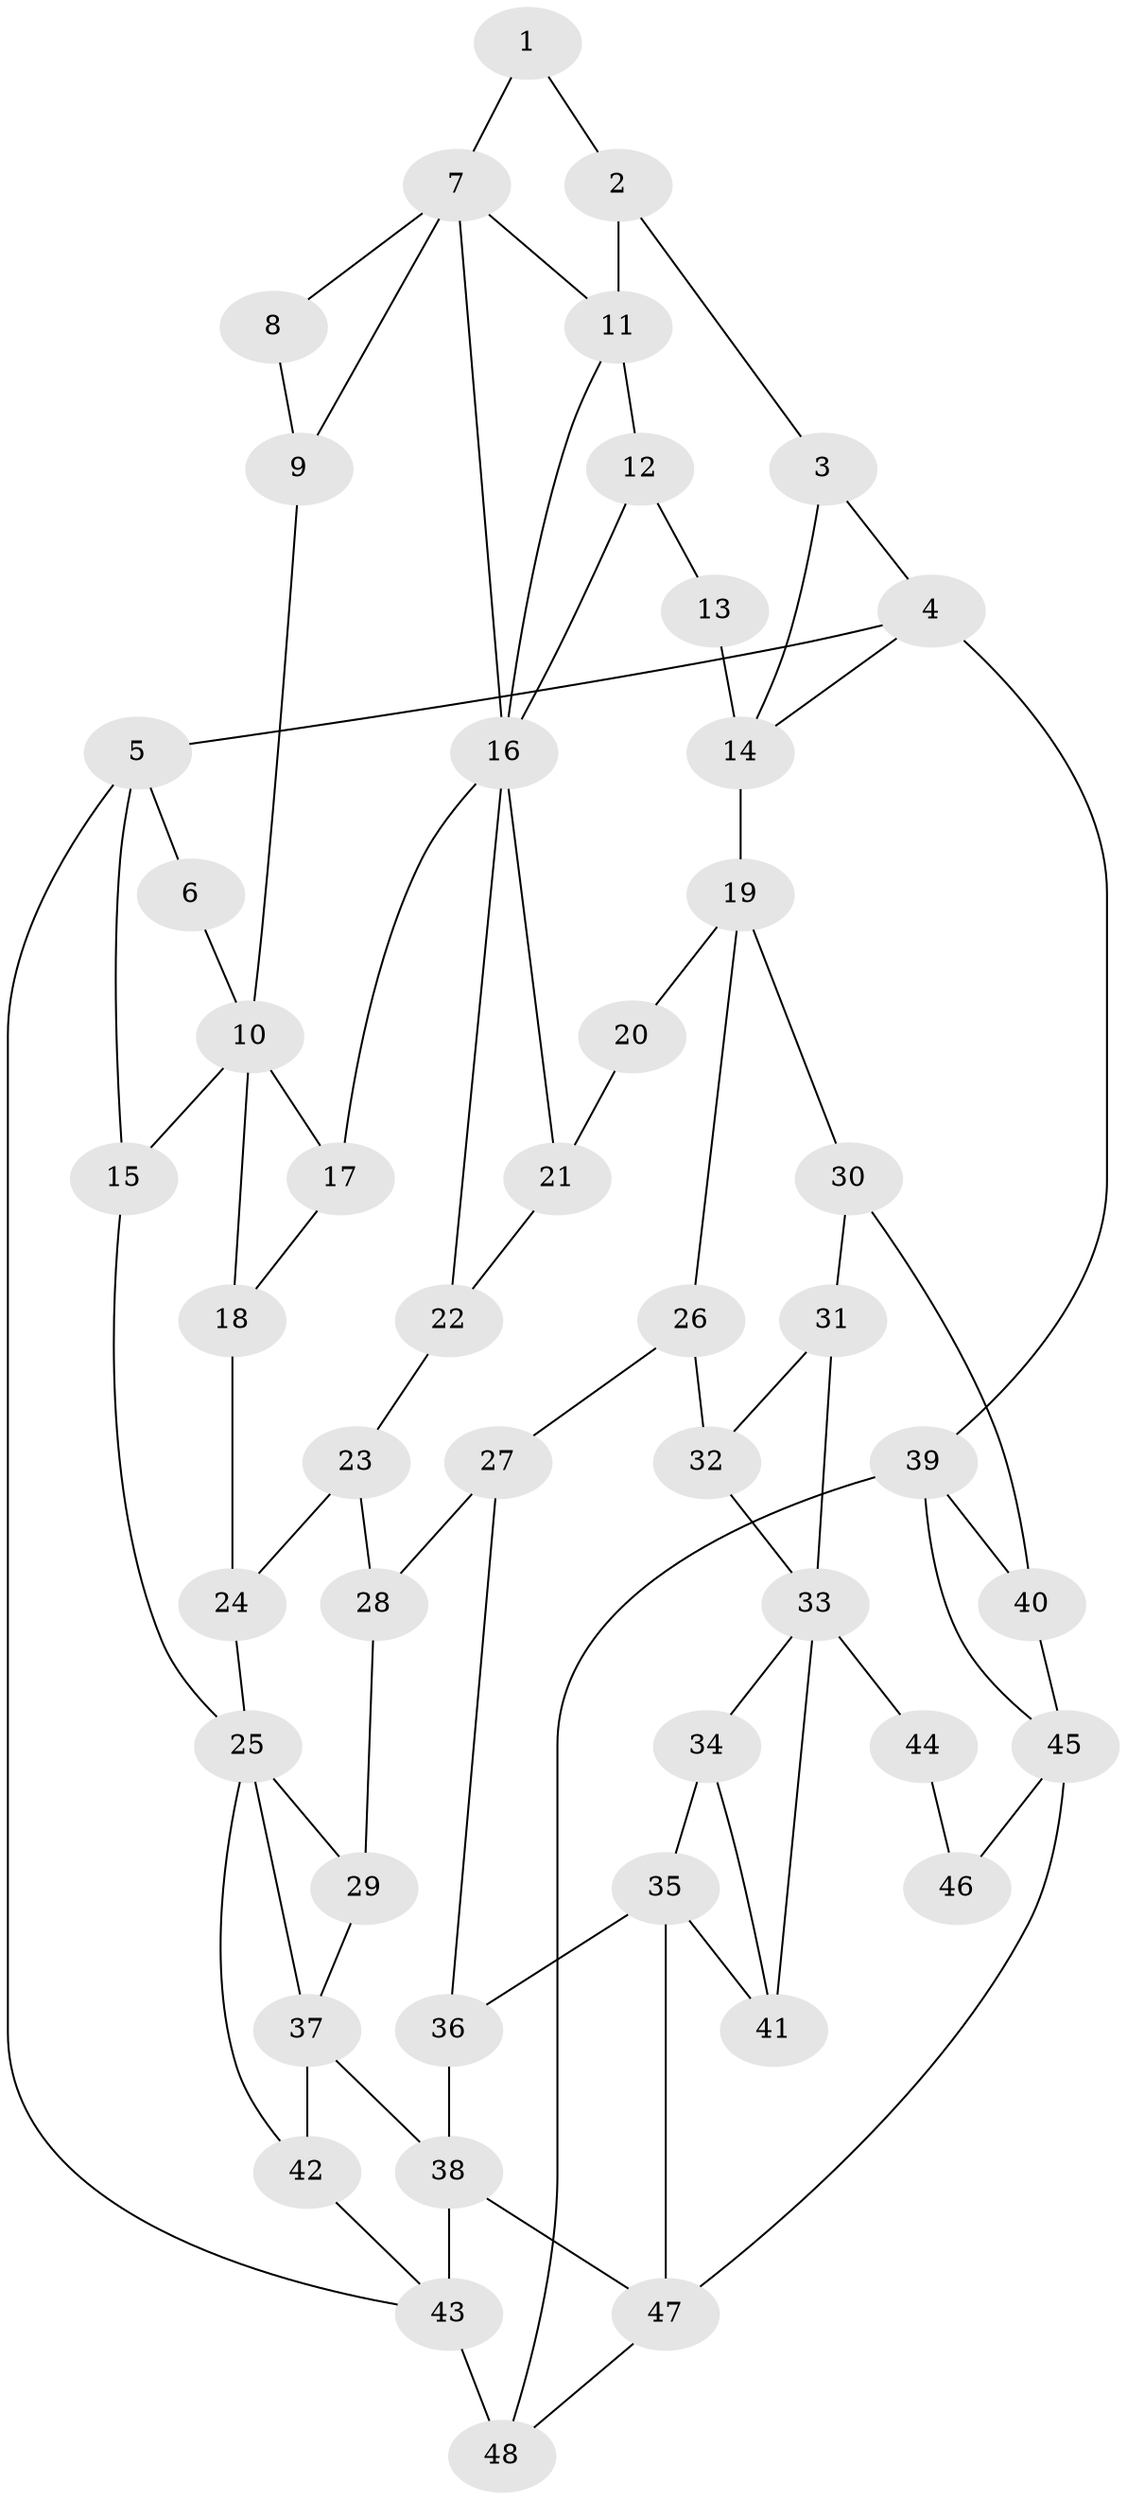 // original degree distribution, {3: 0.021052631578947368, 5: 0.5263157894736842, 6: 0.21052631578947367, 4: 0.24210526315789474}
// Generated by graph-tools (version 1.1) at 2025/38/03/09/25 02:38:41]
// undirected, 48 vertices, 80 edges
graph export_dot {
graph [start="1"]
  node [color=gray90,style=filled];
  1;
  2;
  3;
  4;
  5;
  6;
  7;
  8;
  9;
  10;
  11;
  12;
  13;
  14;
  15;
  16;
  17;
  18;
  19;
  20;
  21;
  22;
  23;
  24;
  25;
  26;
  27;
  28;
  29;
  30;
  31;
  32;
  33;
  34;
  35;
  36;
  37;
  38;
  39;
  40;
  41;
  42;
  43;
  44;
  45;
  46;
  47;
  48;
  1 -- 2 [weight=1.0];
  1 -- 7 [weight=1.0];
  2 -- 3 [weight=1.0];
  2 -- 11 [weight=2.0];
  3 -- 4 [weight=1.0];
  3 -- 14 [weight=1.0];
  4 -- 5 [weight=1.0];
  4 -- 14 [weight=1.0];
  4 -- 39 [weight=1.0];
  5 -- 6 [weight=1.0];
  5 -- 15 [weight=1.0];
  5 -- 43 [weight=1.0];
  6 -- 10 [weight=1.0];
  7 -- 8 [weight=1.0];
  7 -- 9 [weight=1.0];
  7 -- 11 [weight=1.0];
  7 -- 16 [weight=1.0];
  8 -- 9 [weight=2.0];
  9 -- 10 [weight=2.0];
  10 -- 15 [weight=1.0];
  10 -- 17 [weight=1.0];
  10 -- 18 [weight=1.0];
  11 -- 12 [weight=2.0];
  11 -- 16 [weight=1.0];
  12 -- 13 [weight=2.0];
  12 -- 16 [weight=1.0];
  13 -- 14 [weight=2.0];
  14 -- 19 [weight=2.0];
  15 -- 25 [weight=1.0];
  16 -- 17 [weight=1.0];
  16 -- 21 [weight=1.0];
  16 -- 22 [weight=1.0];
  17 -- 18 [weight=1.0];
  18 -- 24 [weight=1.0];
  19 -- 20 [weight=2.0];
  19 -- 26 [weight=1.0];
  19 -- 30 [weight=1.0];
  20 -- 21 [weight=1.0];
  21 -- 22 [weight=1.0];
  22 -- 23 [weight=1.0];
  23 -- 24 [weight=1.0];
  23 -- 28 [weight=1.0];
  24 -- 25 [weight=1.0];
  25 -- 29 [weight=2.0];
  25 -- 37 [weight=1.0];
  25 -- 42 [weight=1.0];
  26 -- 27 [weight=1.0];
  26 -- 32 [weight=1.0];
  27 -- 28 [weight=1.0];
  27 -- 36 [weight=1.0];
  28 -- 29 [weight=1.0];
  29 -- 37 [weight=1.0];
  30 -- 31 [weight=1.0];
  30 -- 40 [weight=1.0];
  31 -- 32 [weight=1.0];
  31 -- 33 [weight=1.0];
  32 -- 33 [weight=1.0];
  33 -- 34 [weight=1.0];
  33 -- 41 [weight=1.0];
  33 -- 44 [weight=2.0];
  34 -- 35 [weight=1.0];
  34 -- 41 [weight=1.0];
  35 -- 36 [weight=2.0];
  35 -- 41 [weight=1.0];
  35 -- 47 [weight=2.0];
  36 -- 38 [weight=1.0];
  37 -- 38 [weight=2.0];
  37 -- 42 [weight=1.0];
  38 -- 43 [weight=2.0];
  38 -- 47 [weight=1.0];
  39 -- 40 [weight=1.0];
  39 -- 45 [weight=1.0];
  39 -- 48 [weight=1.0];
  40 -- 45 [weight=1.0];
  42 -- 43 [weight=1.0];
  43 -- 48 [weight=2.0];
  44 -- 46 [weight=1.0];
  45 -- 46 [weight=2.0];
  45 -- 47 [weight=2.0];
  47 -- 48 [weight=1.0];
}
